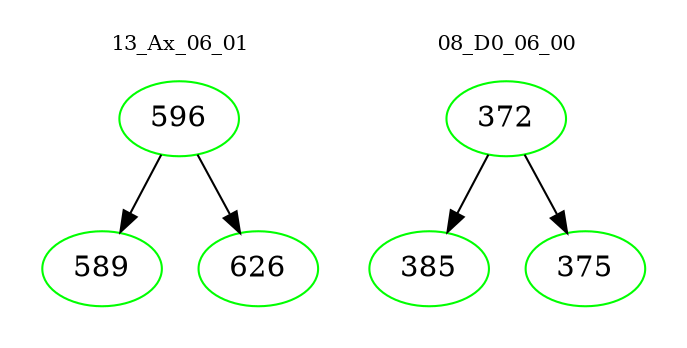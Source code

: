 digraph{
subgraph cluster_0 {
color = white
label = "13_Ax_06_01";
fontsize=10;
T0_596 [label="596", color="green"]
T0_596 -> T0_589 [color="black"]
T0_589 [label="589", color="green"]
T0_596 -> T0_626 [color="black"]
T0_626 [label="626", color="green"]
}
subgraph cluster_1 {
color = white
label = "08_D0_06_00";
fontsize=10;
T1_372 [label="372", color="green"]
T1_372 -> T1_385 [color="black"]
T1_385 [label="385", color="green"]
T1_372 -> T1_375 [color="black"]
T1_375 [label="375", color="green"]
}
}
